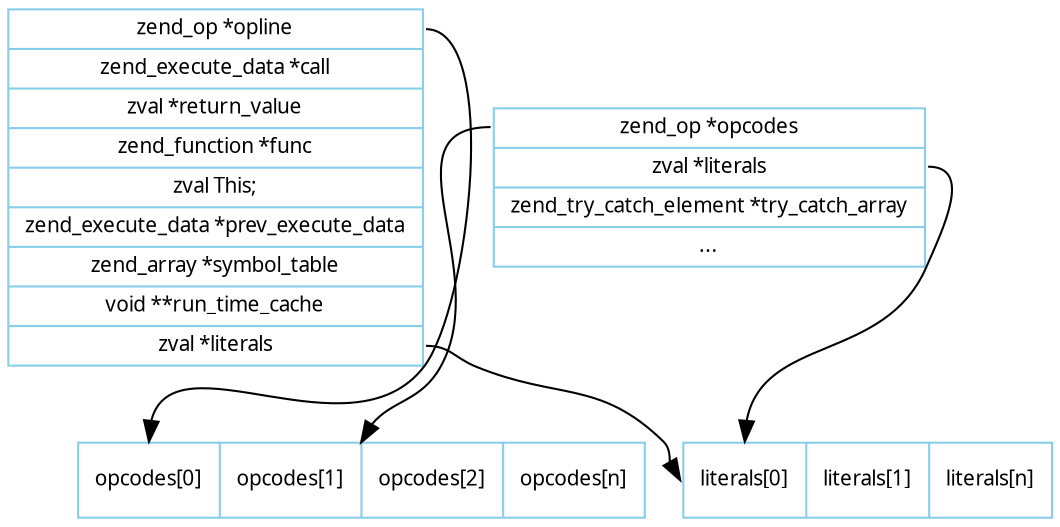 digraph graphname {
node [fontname = "Verdana", fontsize = 10, color="skyblue", shape="record"];
zend_execute_data [label="{
                    <opline>zend_op *opline
                    |zend_execute_data   *call
                    |zval   *return_value
                    |zend_function       *func
                    |zval                 This;
                    |zend_execute_data   *prev_execute_data
                    |zend_array          *symbol_table
                    |void               **run_time_cache
                    |<literals>zval                *literals
                 }"];
zend_op_array [ label="
                {
                    <opcodes>zend_op *opcodes
                    |<literals>zval *literals
                    |zend_try_catch_element *try_catch_array
                    |...
                }"];
opcodes [label="
            <opcodes0>opcodes[0]
            |<opcodes1>opcodes[1]
            |opcodes[2]
            |opcodes[n]
"];
literals [shape=record,label="<literals0>literals[0]|<literals1>literals[1]|literals[n]"];
zend_op_array:literals->literals:literals0;
zend_execute_data:literals->literals:literals0;
zend_execute_data:opline->opcodes:opcodes0;
zend_op_array:opcodes->opcodes:opcodes

} 
